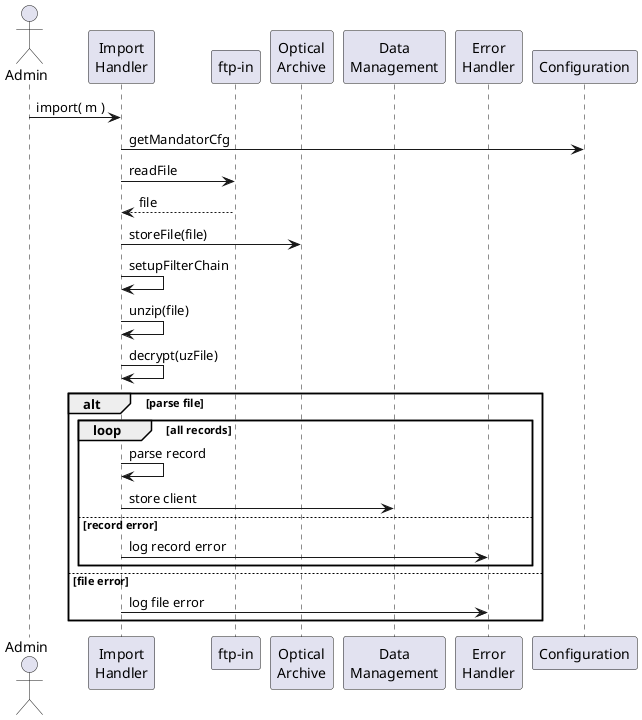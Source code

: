 @startuml
skinparam componentStyle uml2

actor Admin
participant "Import\nHandler" as IH
participant "ftp-in" as ftp
participant "Optical\nArchive" as OA
participant "Data\nManagement" as DM
participant "Error\nHandler" as EH

Admin -> IH: import( m )
IH -> Configuration: getMandatorCfg
IH -> ftp: readFile
ftp --> IH: file
IH -> OA : storeFile(file)
IH -> IH: setupFilterChain
IH -> IH: unzip(file)
IH -> IH: decrypt(uzFile)

alt parse file
loop all records
IH -> IH: parse record
IH -> DM : store client
else record error
IH -> EH: log record error
end
else file error
IH -> EH: log file error
end


@enduml
